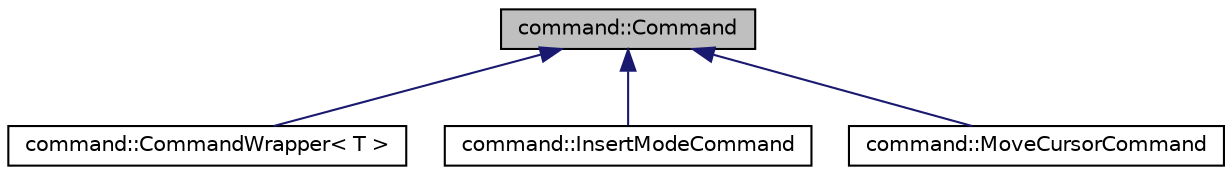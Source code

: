 digraph "command::Command"
{
 // LATEX_PDF_SIZE
  edge [fontname="Helvetica",fontsize="10",labelfontname="Helvetica",labelfontsize="10"];
  node [fontname="Helvetica",fontsize="10",shape=record];
  Node1 [label="command::Command",height=0.2,width=0.4,color="black", fillcolor="grey75", style="filled", fontcolor="black",tooltip=" "];
  Node1 -> Node2 [dir="back",color="midnightblue",fontsize="10",style="solid"];
  Node2 [label="command::CommandWrapper\< T \>",height=0.2,width=0.4,color="black", fillcolor="white", style="filled",URL="$classcommand_1_1CommandWrapper.html",tooltip=" "];
  Node1 -> Node3 [dir="back",color="midnightblue",fontsize="10",style="solid"];
  Node3 [label="command::InsertModeCommand",height=0.2,width=0.4,color="black", fillcolor="white", style="filled",URL="$classcommand_1_1InsertModeCommand.html",tooltip=" "];
  Node1 -> Node4 [dir="back",color="midnightblue",fontsize="10",style="solid"];
  Node4 [label="command::MoveCursorCommand",height=0.2,width=0.4,color="black", fillcolor="white", style="filled",URL="$classcommand_1_1MoveCursorCommand.html",tooltip=" "];
}
